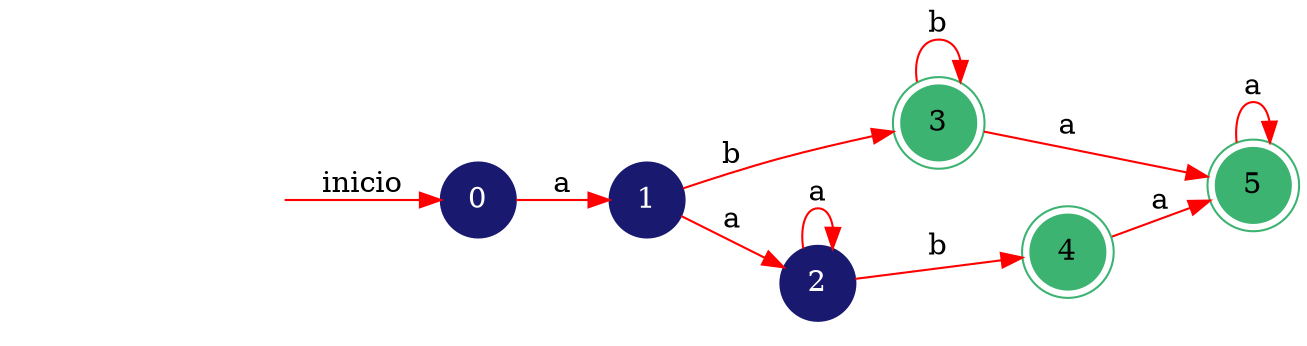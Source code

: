 digraph automata_finito {
	rankdir=LR;
	size="13,5"
	node [shape=doublecircle, style = filled,color = mediumseagreen]; 3 4 5;
	node [shape=circle];
	node [color=midnightblue,fontcolor=white];
	edge [color=red];
	 secret_node [style=invis];
	secret_node -> 0 [label="inicio"];
	0 -> 1 [label="a"];
	1 -> 2 [label="a"];
	1 -> 3 [label="b"];
	2 -> 2 [label="a"];
	2 -> 4 [label="b"];
	3 -> 5 [label="a"];
	3 -> 3 [label="b"];
	4 -> 5 [label="a"];
	5 -> 5 [label="a"];
}